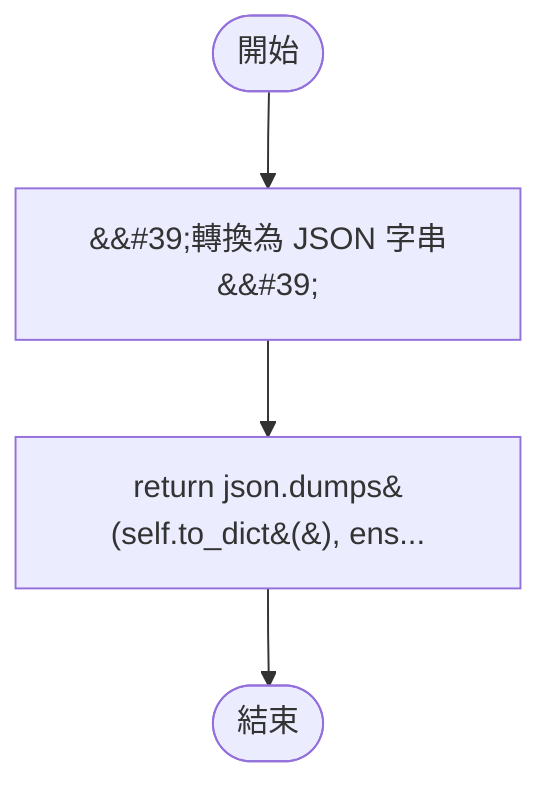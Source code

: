 flowchart TB
    n1([開始])
    n2([結束])
    n3[&amp;&#35;39;轉換為 JSON 字串&amp;&#35;39;]
    n4[return json.dumps&#40;self.to_dict&#40;&#41;, ens...]
    n1 --> n3
    n3 --> n4
    n4 --> n2